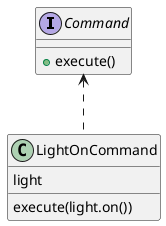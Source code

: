 @startuml
interface Command {
+execute()
}

class LightOnCommand {
light
execute(light.on())
}

LightOnCommand .up.> Command
@enduml
